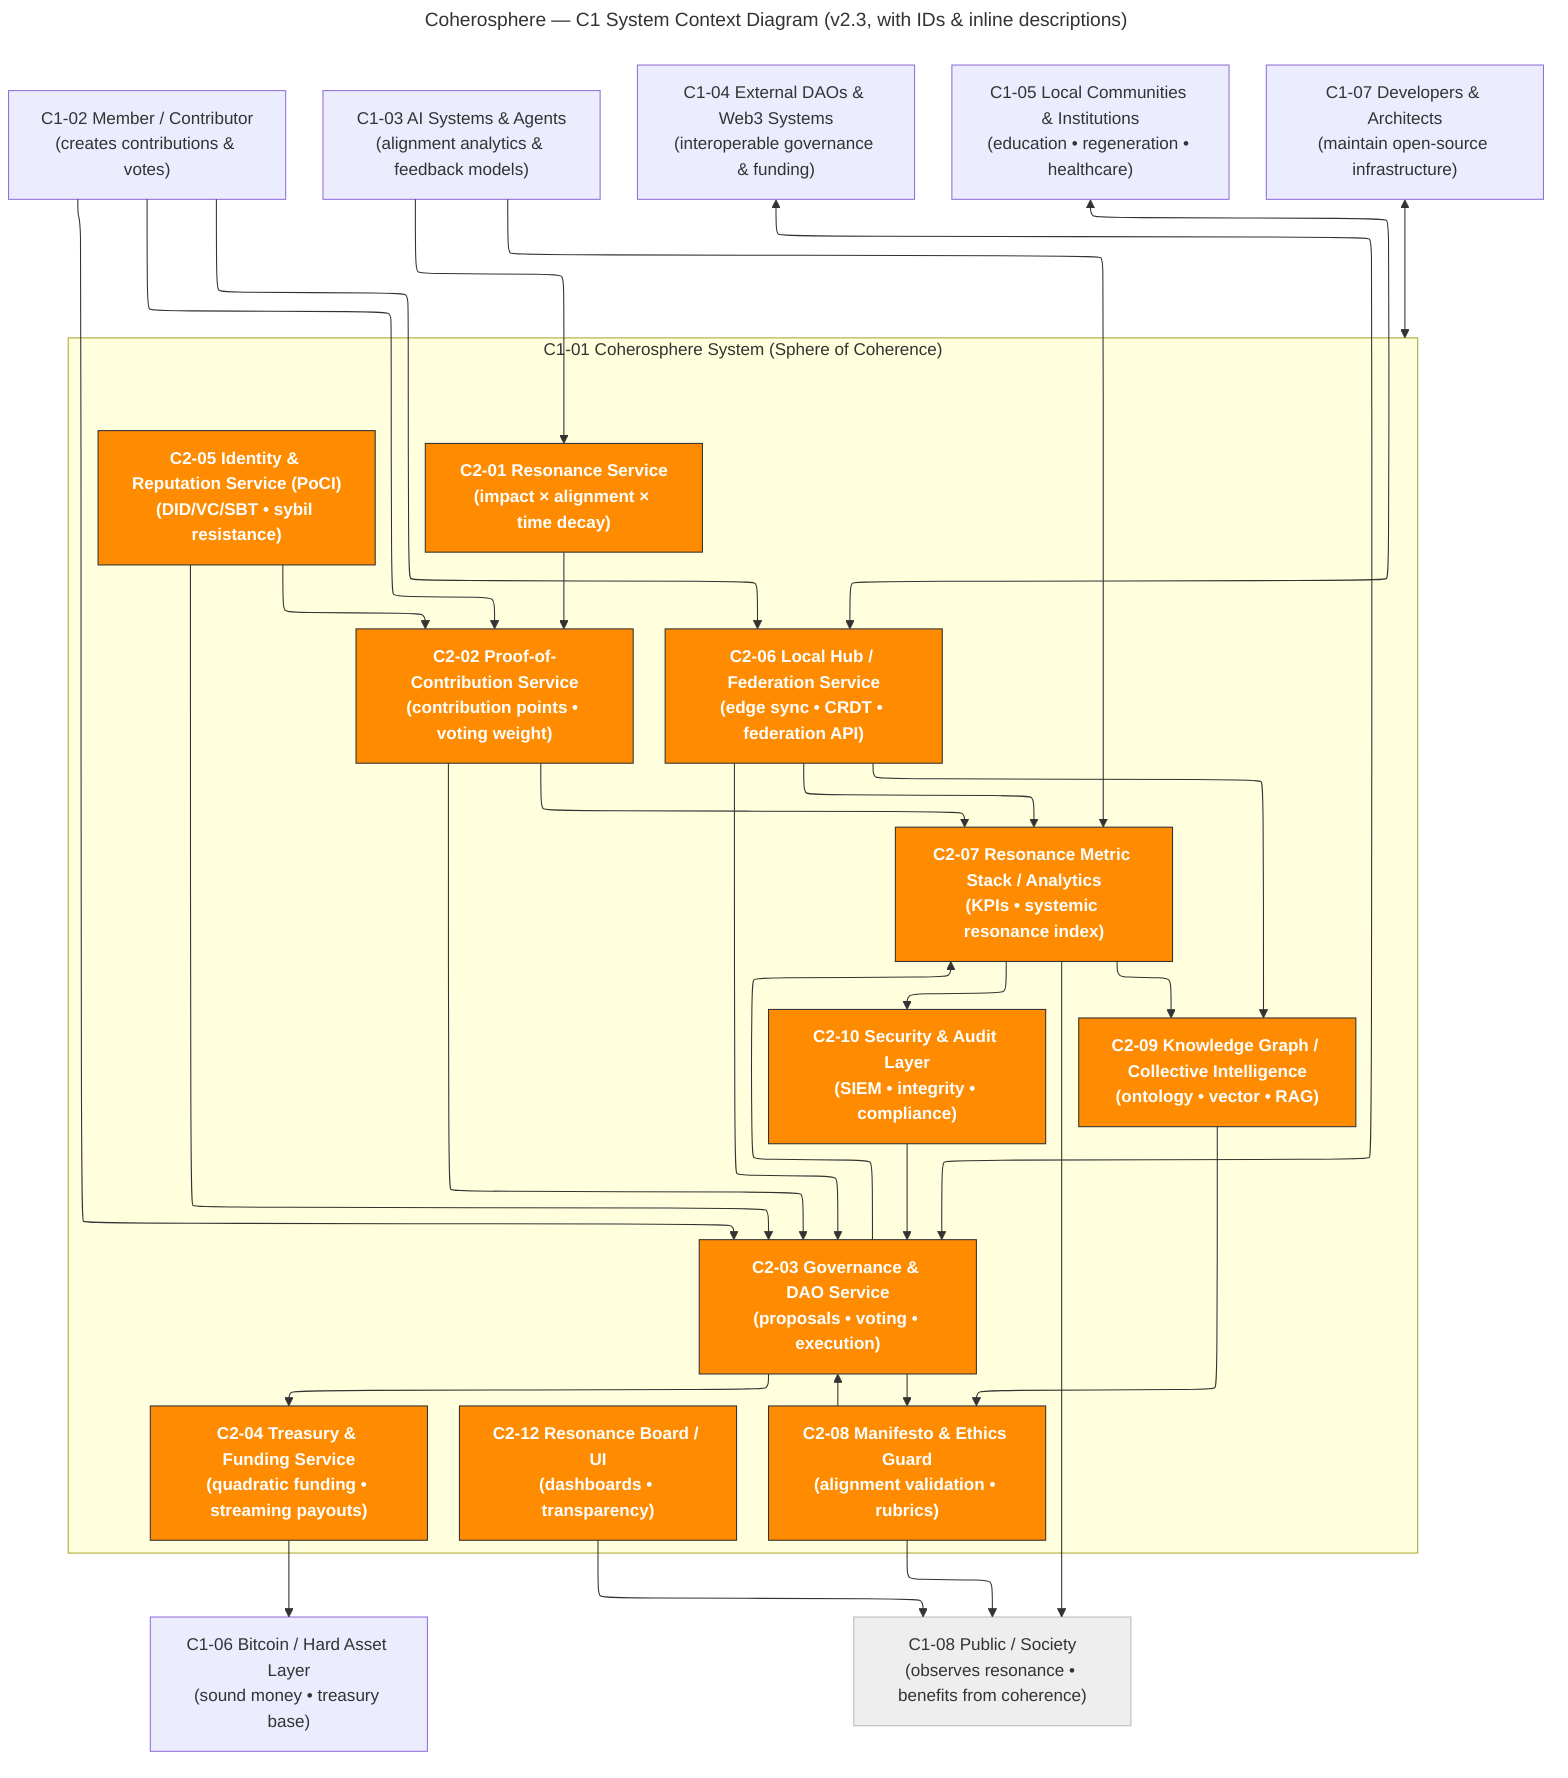 ---
config:
  layout: elk
title: >-
  Coherosphere — C1 System Context Diagram (v2.3, with IDs & inline
  descriptions)
---
flowchart TB
 subgraph COH["C1-01 Coherosphere System (Sphere of Coherence)"]
        RS["C2-01 Resonance Service<br>(impact × alignment × time decay)"]
        PoC["C2-02 Proof-of-Contribution Service<br>(contribution points • voting weight)"]
        GOV["C2-03 Governance &amp; DAO Service<br>(proposals • voting • execution)"]
        TRE["C2-04 Treasury &amp; Funding Service<br>(quadratic funding • streaming payouts)"]
        ID["C2-05 Identity &amp; Reputation Service (PoCI)<br>(DID/VC/SBT • sybil resistance)"]
        HUB["C2-06 Local Hub / Federation Service<br>(edge sync • CRDT • federation API)"]
        METRICS["C2-07 Resonance Metric Stack / Analytics<br>(KPIs • systemic resonance index)"]
        ETH["C2-08 Manifesto &amp; Ethics Guard<br>(alignment validation • rubrics)"]
        KNOW["C2-09 Knowledge Graph / Collective Intelligence<br>(ontology • vector • RAG)"]
        SEC["C2-10 Security &amp; Audit Layer<br>(SIEM • integrity • compliance)"]
        UI["C2-12 Resonance Board / UI<br>(dashboards • transparency)"]
  end
    USER["C1-02 Member / Contributor<br>(creates contributions &amp; votes)"] --> PoC & GOV & HUB
    AI["C1-03 AI Systems &amp; Agents<br>(alignment analytics &amp; feedback models)"] --> RS & METRICS
    EXTDAO["C1-04 External DAOs &amp; Web3 Systems<br>(interoperable governance &amp; funding)"] <--> GOV
    ORG["C1-05 Local Communities &amp; Institutions<br>(education • regeneration • healthcare)"] <--> HUB
    DEV["C1-07 Developers &amp; Architects<br>(maintain open-source infrastructure)"] <--> COH
    PoC --> GOV & METRICS
    GOV --> TRE & ETH & METRICS
    TRE --> BTC["C1-06 Bitcoin / Hard Asset Layer<br>(sound money • treasury base)"]
    METRICS --> KNOW & SEC & PUBLIC["C1-08 Public / Society<br>(observes resonance • benefits from coherence)"]
    KNOW --> ETH
    ETH --> GOV & PUBLIC
    RS --> PoC
    SEC --> GOV
    ID --> GOV & PoC
    HUB --> GOV & METRICS & KNOW
    UI --> PUBLIC
     RS:::core
     PoC:::core
     GOV:::core
     TRE:::core
     ID:::core
     HUB:::core
     METRICS:::core
     ETH:::core
     KNOW:::core
     SEC:::core
     UI:::core
     PUBLIC:::ghost
    classDef core fill:#ff8b00,stroke:#333,color:#fff,font-weight:bold
    classDef ghost fill:#eee,stroke:#bbb,color:#333